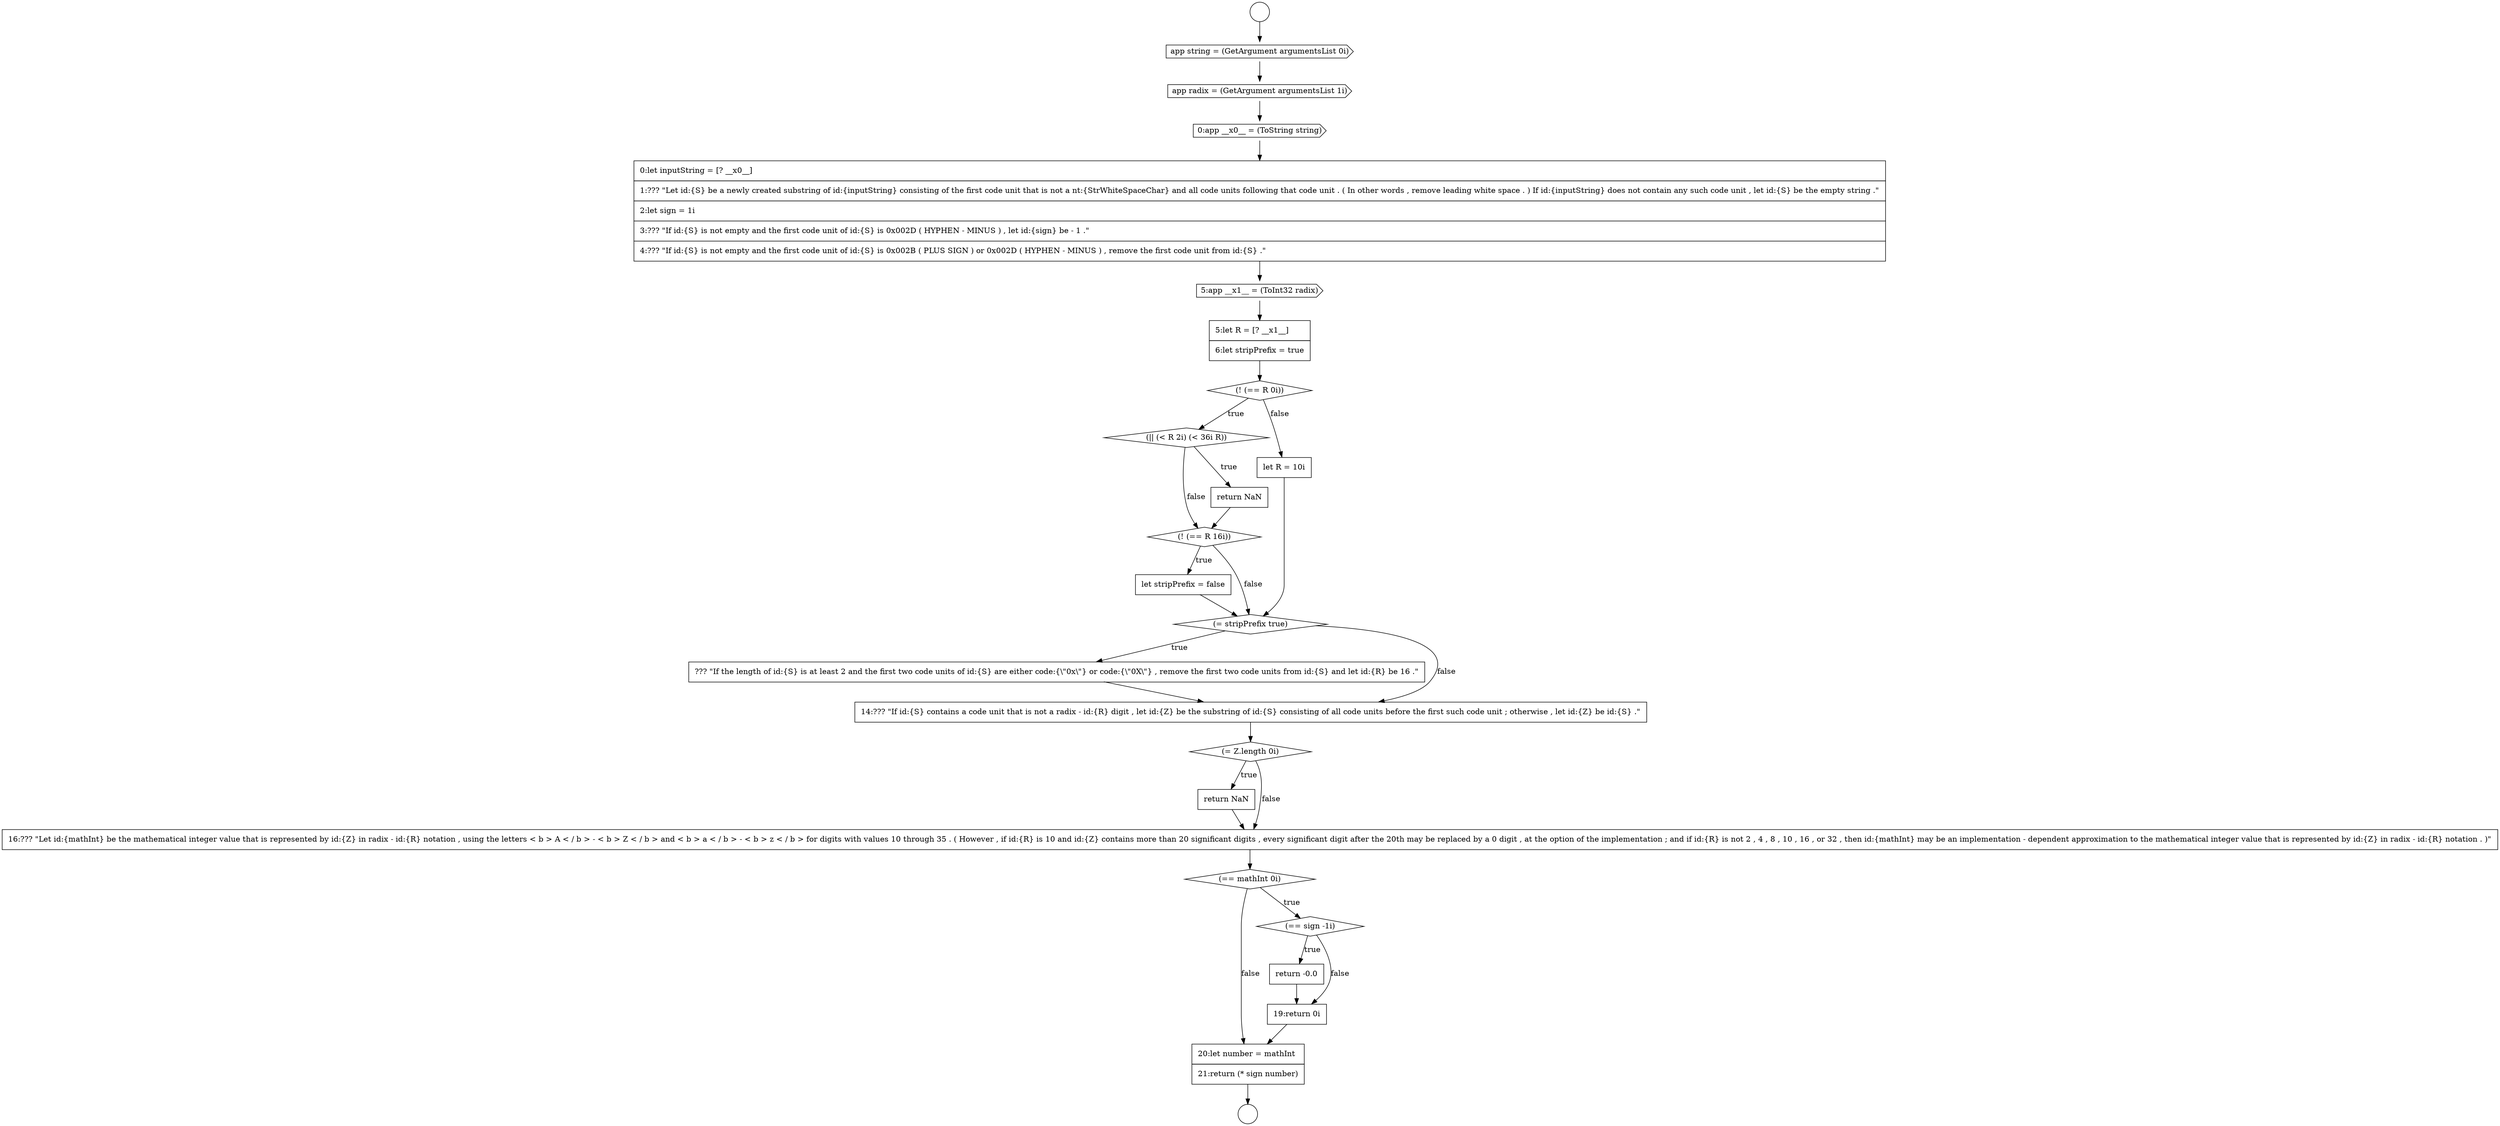 digraph {
  node10822 [shape=cds, label=<<font color="black">5:app __x1__ = (ToInt32 radix)</font>> color="black" fillcolor="white" style=filled]
  node10827 [shape=diamond, label=<<font color="black">(! (== R 16i))</font>> color="black" fillcolor="white" style=filled]
  node10831 [shape=none, margin=0, label=<<font color="black">
    <table border="0" cellborder="1" cellspacing="0" cellpadding="10">
      <tr><td align="left">??? &quot;If the length of id:{S} is at least 2 and the first two code units of id:{S} are either code:{\&quot;0x\&quot;} or code:{\&quot;0X\&quot;} , remove the first two code units from id:{S} and let id:{R} be 16 .&quot;</td></tr>
    </table>
  </font>> color="black" fillcolor="white" style=filled]
  node10826 [shape=none, margin=0, label=<<font color="black">
    <table border="0" cellborder="1" cellspacing="0" cellpadding="10">
      <tr><td align="left">return NaN</td></tr>
    </table>
  </font>> color="black" fillcolor="white" style=filled]
  node10834 [shape=none, margin=0, label=<<font color="black">
    <table border="0" cellborder="1" cellspacing="0" cellpadding="10">
      <tr><td align="left">return NaN</td></tr>
    </table>
  </font>> color="black" fillcolor="white" style=filled]
  node10819 [shape=cds, label=<<font color="black">app radix = (GetArgument argumentsList 1i)</font>> color="black" fillcolor="white" style=filled]
  node10840 [shape=none, margin=0, label=<<font color="black">
    <table border="0" cellborder="1" cellspacing="0" cellpadding="10">
      <tr><td align="left">20:let number = mathInt</td></tr>
      <tr><td align="left">21:return (* sign number)</td></tr>
    </table>
  </font>> color="black" fillcolor="white" style=filled]
  node10825 [shape=diamond, label=<<font color="black">(|| (&lt; R 2i) (&lt; 36i R))</font>> color="black" fillcolor="white" style=filled]
  node10835 [shape=none, margin=0, label=<<font color="black">
    <table border="0" cellborder="1" cellspacing="0" cellpadding="10">
      <tr><td align="left">16:??? &quot;Let id:{mathInt} be the mathematical integer value that is represented by id:{Z} in radix - id:{R} notation , using the letters &lt; b &gt; A &lt; / b &gt; - &lt; b &gt; Z &lt; / b &gt; and &lt; b &gt; a &lt; / b &gt; - &lt; b &gt; z &lt; / b &gt; for digits with values 10 through 35 . ( However , if id:{R} is 10 and id:{Z} contains more than 20 significant digits , every significant digit after the 20th may be replaced by a 0 digit , at the option of the implementation ; and if id:{R} is not 2 , 4 , 8 , 10 , 16 , or 32 , then id:{mathInt} may be an implementation - dependent approximation to the mathematical integer value that is represented by id:{Z} in radix - id:{R} notation . )&quot;</td></tr>
    </table>
  </font>> color="black" fillcolor="white" style=filled]
  node10820 [shape=cds, label=<<font color="black">0:app __x0__ = (ToString string)</font>> color="black" fillcolor="white" style=filled]
  node10821 [shape=none, margin=0, label=<<font color="black">
    <table border="0" cellborder="1" cellspacing="0" cellpadding="10">
      <tr><td align="left">0:let inputString = [? __x0__]</td></tr>
      <tr><td align="left">1:??? &quot;Let id:{S} be a newly created substring of id:{inputString} consisting of the first code unit that is not a nt:{StrWhiteSpaceChar} and all code units following that code unit . ( In other words , remove leading white space . ) If id:{inputString} does not contain any such code unit , let id:{S} be the empty string .&quot;</td></tr>
      <tr><td align="left">2:let sign = 1i</td></tr>
      <tr><td align="left">3:??? &quot;If id:{S} is not empty and the first code unit of id:{S} is 0x002D ( HYPHEN - MINUS ) , let id:{sign} be - 1 .&quot;</td></tr>
      <tr><td align="left">4:??? &quot;If id:{S} is not empty and the first code unit of id:{S} is 0x002B ( PLUS SIGN ) or 0x002D ( HYPHEN - MINUS ) , remove the first code unit from id:{S} .&quot;</td></tr>
    </table>
  </font>> color="black" fillcolor="white" style=filled]
  node10828 [shape=none, margin=0, label=<<font color="black">
    <table border="0" cellborder="1" cellspacing="0" cellpadding="10">
      <tr><td align="left">let stripPrefix = false</td></tr>
    </table>
  </font>> color="black" fillcolor="white" style=filled]
  node10838 [shape=none, margin=0, label=<<font color="black">
    <table border="0" cellborder="1" cellspacing="0" cellpadding="10">
      <tr><td align="left">return -0.0</td></tr>
    </table>
  </font>> color="black" fillcolor="white" style=filled]
  node10836 [shape=diamond, label=<<font color="black">(== mathInt 0i)</font>> color="black" fillcolor="white" style=filled]
  node10817 [shape=circle label=" " color="black" fillcolor="white" style=filled]
  node10832 [shape=none, margin=0, label=<<font color="black">
    <table border="0" cellborder="1" cellspacing="0" cellpadding="10">
      <tr><td align="left">14:??? &quot;If id:{S} contains a code unit that is not a radix - id:{R} digit , let id:{Z} be the substring of id:{S} consisting of all code units before the first such code unit ; otherwise , let id:{Z} be id:{S} .&quot;</td></tr>
    </table>
  </font>> color="black" fillcolor="white" style=filled]
  node10837 [shape=diamond, label=<<font color="black">(== sign -1i)</font>> color="black" fillcolor="white" style=filled]
  node10818 [shape=cds, label=<<font color="black">app string = (GetArgument argumentsList 0i)</font>> color="black" fillcolor="white" style=filled]
  node10816 [shape=circle label=" " color="black" fillcolor="white" style=filled]
  node10833 [shape=diamond, label=<<font color="black">(= Z.length 0i)</font>> color="black" fillcolor="white" style=filled]
  node10839 [shape=none, margin=0, label=<<font color="black">
    <table border="0" cellborder="1" cellspacing="0" cellpadding="10">
      <tr><td align="left">19:return 0i</td></tr>
    </table>
  </font>> color="black" fillcolor="white" style=filled]
  node10830 [shape=diamond, label=<<font color="black">(= stripPrefix true)</font>> color="black" fillcolor="white" style=filled]
  node10823 [shape=none, margin=0, label=<<font color="black">
    <table border="0" cellborder="1" cellspacing="0" cellpadding="10">
      <tr><td align="left">5:let R = [? __x1__]</td></tr>
      <tr><td align="left">6:let stripPrefix = true</td></tr>
    </table>
  </font>> color="black" fillcolor="white" style=filled]
  node10824 [shape=diamond, label=<<font color="black">(! (== R 0i))</font>> color="black" fillcolor="white" style=filled]
  node10829 [shape=none, margin=0, label=<<font color="black">
    <table border="0" cellborder="1" cellspacing="0" cellpadding="10">
      <tr><td align="left">let R = 10i</td></tr>
    </table>
  </font>> color="black" fillcolor="white" style=filled]
  node10821 -> node10822 [ color="black"]
  node10831 -> node10832 [ color="black"]
  node10819 -> node10820 [ color="black"]
  node10816 -> node10818 [ color="black"]
  node10824 -> node10825 [label=<<font color="black">true</font>> color="black"]
  node10824 -> node10829 [label=<<font color="black">false</font>> color="black"]
  node10832 -> node10833 [ color="black"]
  node10826 -> node10827 [ color="black"]
  node10820 -> node10821 [ color="black"]
  node10840 -> node10817 [ color="black"]
  node10828 -> node10830 [ color="black"]
  node10839 -> node10840 [ color="black"]
  node10829 -> node10830 [ color="black"]
  node10838 -> node10839 [ color="black"]
  node10834 -> node10835 [ color="black"]
  node10825 -> node10826 [label=<<font color="black">true</font>> color="black"]
  node10825 -> node10827 [label=<<font color="black">false</font>> color="black"]
  node10827 -> node10828 [label=<<font color="black">true</font>> color="black"]
  node10827 -> node10830 [label=<<font color="black">false</font>> color="black"]
  node10822 -> node10823 [ color="black"]
  node10836 -> node10837 [label=<<font color="black">true</font>> color="black"]
  node10836 -> node10840 [label=<<font color="black">false</font>> color="black"]
  node10833 -> node10834 [label=<<font color="black">true</font>> color="black"]
  node10833 -> node10835 [label=<<font color="black">false</font>> color="black"]
  node10830 -> node10831 [label=<<font color="black">true</font>> color="black"]
  node10830 -> node10832 [label=<<font color="black">false</font>> color="black"]
  node10823 -> node10824 [ color="black"]
  node10818 -> node10819 [ color="black"]
  node10835 -> node10836 [ color="black"]
  node10837 -> node10838 [label=<<font color="black">true</font>> color="black"]
  node10837 -> node10839 [label=<<font color="black">false</font>> color="black"]
}
